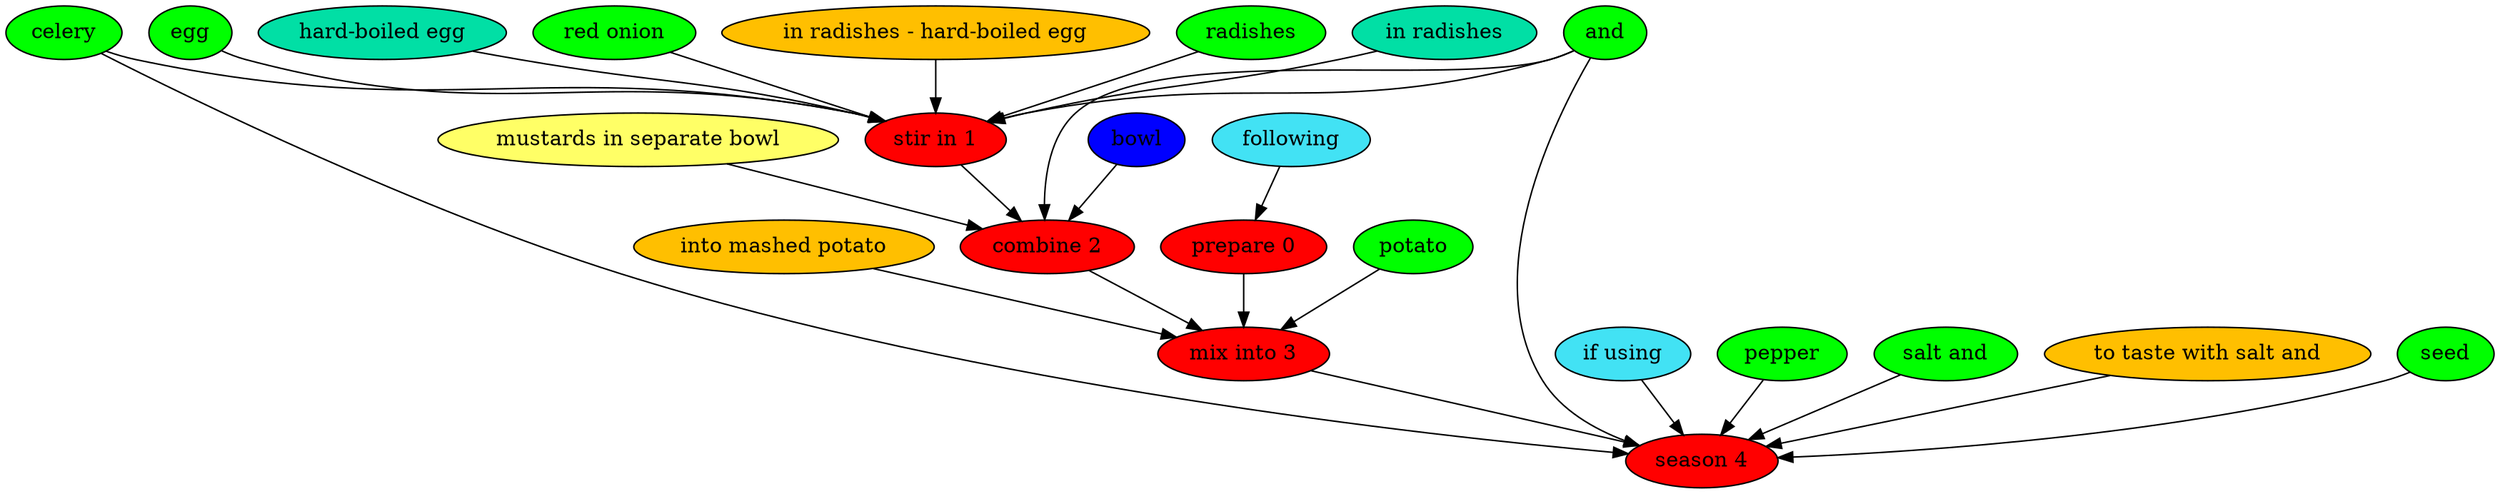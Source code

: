 digraph G {
"prepare 0" [style=filled, fillcolor=red];
following [style=filled, fillcolor="#42e2f4"];
following -> "prepare 0";
"stir in 1" [style=filled, fillcolor=red];
radishes [style=filled, fillcolor=green];
radishes -> "stir in 1";
"in radishes" [style=filled, fillcolor="#01DFA5"];
"in radishes" -> "stir in 1";
egg [style=filled, fillcolor=green];
egg -> "stir in 1";
"hard-boiled egg" [style=filled, fillcolor="#01DFA5"];
"hard-boiled egg" -> "stir in 1";
celery [style=filled, fillcolor=green];
celery -> "stir in 1";
and [style=filled, fillcolor=green];
and -> "stir in 1";
"red onion" [style=filled, fillcolor=green];
"red onion" -> "stir in 1";
"in radishes - hard-boiled egg" [style=filled, fillcolor="#FFBF00"];
"in radishes - hard-boiled egg" -> "stir in 1";
"combine 2" [style=filled, fillcolor=red];
and [style=filled, fillcolor=green];
and -> "combine 2";
bowl [style=filled, fillcolor="#0000ff"];
bowl -> "combine 2";
"mustards in separate bowl" [style=filled, fillcolor="#ffff66"];
"mustards in separate bowl" -> "combine 2";
"mix into 3" [style=filled, fillcolor=red];
potato [style=filled, fillcolor=green];
potato -> "mix into 3";
"into mashed potato" [style=filled, fillcolor="#01DFA5"];
"into mashed potato" -> "mix into 3";
"into mashed potato" [style=filled, fillcolor="#FFBF00"];
"season 4" [style=filled, fillcolor=red];
"if using" [style=filled, fillcolor="#42e2f4"];
"if using" -> "season 4";
pepper [style=filled, fillcolor=green];
pepper -> "season 4";
and [style=filled, fillcolor=green];
and -> "season 4";
"salt and" [style=filled, fillcolor=green];
"salt and" -> "season 4";
"to taste with salt and" [style=filled, fillcolor="#01DFA5"];
"to taste with salt and" -> "season 4";
celery [style=filled, fillcolor=green];
celery -> "season 4";
seed [style=filled, fillcolor=green];
seed -> "season 4";
"to taste with salt and" [style=filled, fillcolor="#FFBF00"];
"prepare 0" -> "mix into 3";
"stir in 1" -> "combine 2";
"combine 2" -> "mix into 3";
"mix into 3" -> "season 4";
}
